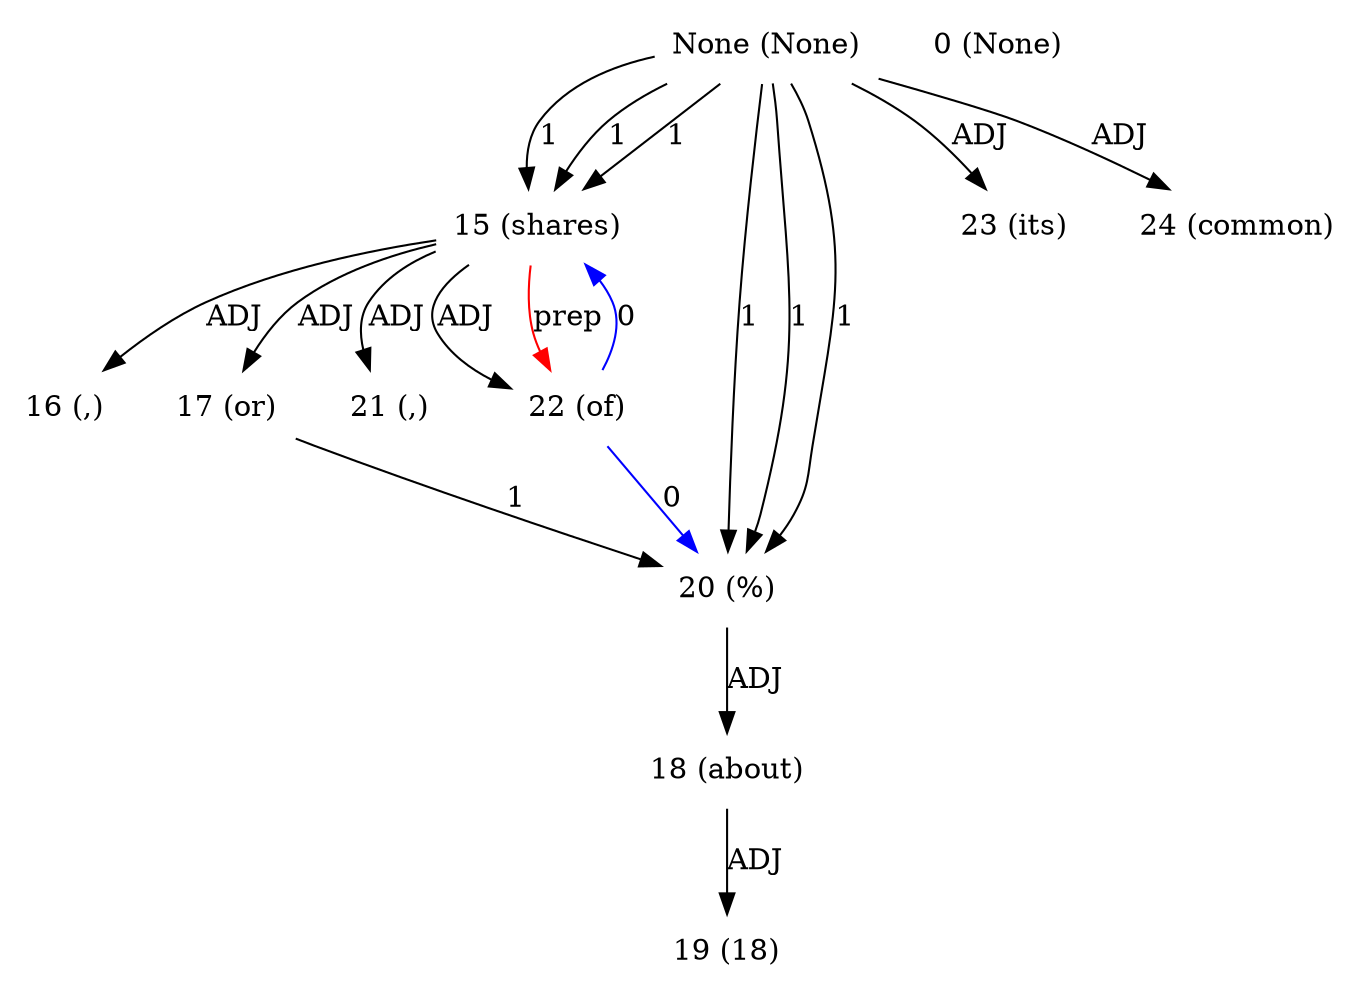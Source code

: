 digraph G{
edge [dir=forward]
node [shape=plaintext]

None [label="None (None)"]
None -> 15 [label="1"]
None -> 20 [label="1"]
None [label="None (None)"]
None -> 23 [label="ADJ"]
None -> 24 [label="ADJ"]
None [label="None (None)"]
None -> 15 [label="1"]
None -> 20 [label="1"]
None [label="None (None)"]
None -> 20 [label="1"]
None -> 15 [label="1"]
0 [label="0 (None)"]
15 [label="15 (shares)"]
15 -> 16 [label="ADJ"]
15 -> 17 [label="ADJ"]
15 -> 21 [label="ADJ"]
15 -> 22 [label="ADJ"]
16 [label="16 (,)"]
17 [label="17 (or)"]
17 -> 20 [label="1"]
18 [label="18 (about)"]
18 -> 19 [label="ADJ"]
19 [label="19 (18)"]
20 [label="20 (%)"]
20 -> 18 [label="ADJ"]
21 [label="21 (,)"]
22 [label="22 (of)"]
22 -> 20 [label="0", color="blue"]
22 -> 15 [label="0", color="blue"]
15 -> 22 [label="prep", color="red"]
23 [label="23 (its)"]
24 [label="24 (common)"]
}

